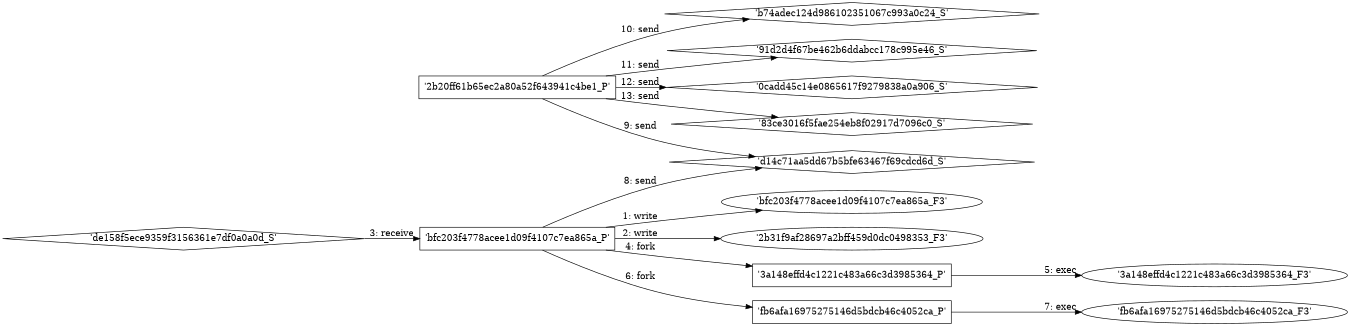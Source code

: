digraph "D:\Learning\Paper\apt\基于CTI的攻击预警\Dataset\攻击图\ASGfromALLCTI\Threat Roundup for March 18 to March 25.dot" {
rankdir="LR"
size="9"
fixedsize="false"
splines="true"
nodesep=0.3
ranksep=0
fontsize=10
overlap="scalexy"
engine= "neato"
	"'bfc203f4778acee1d09f4107c7ea865a_F3'" [node_type=file shape=ellipse]
	"'bfc203f4778acee1d09f4107c7ea865a_P'" [node_type=Process shape=box]
	"'bfc203f4778acee1d09f4107c7ea865a_P'" -> "'bfc203f4778acee1d09f4107c7ea865a_F3'" [label="1: write"]
	"'2b31f9af28697a2bff459d0dc0498353_F3'" [node_type=file shape=ellipse]
	"'bfc203f4778acee1d09f4107c7ea865a_P'" [node_type=Process shape=box]
	"'bfc203f4778acee1d09f4107c7ea865a_P'" -> "'2b31f9af28697a2bff459d0dc0498353_F3'" [label="2: write"]
	"'bfc203f4778acee1d09f4107c7ea865a_P'" [node_type=Process shape=box]
	"'de158f5ece9359f3156361e7df0a0a0d_S'" [node_type=Socket shape=diamond]
	"'de158f5ece9359f3156361e7df0a0a0d_S'" -> "'bfc203f4778acee1d09f4107c7ea865a_P'" [label="3: receive"]
	"'bfc203f4778acee1d09f4107c7ea865a_P'" [node_type=Process shape=box]
	"'3a148effd4c1221c483a66c3d3985364_P'" [node_type=Process shape=box]
	"'bfc203f4778acee1d09f4107c7ea865a_P'" -> "'3a148effd4c1221c483a66c3d3985364_P'" [label="4: fork"]
	"'3a148effd4c1221c483a66c3d3985364_P'" [node_type=Process shape=box]
	"'3a148effd4c1221c483a66c3d3985364_F3'" [node_type=File shape=ellipse]
	"'3a148effd4c1221c483a66c3d3985364_P'" -> "'3a148effd4c1221c483a66c3d3985364_F3'" [label="5: exec"]
	"'bfc203f4778acee1d09f4107c7ea865a_P'" [node_type=Process shape=box]
	"'fb6afa16975275146d5bdcb46c4052ca_P'" [node_type=Process shape=box]
	"'bfc203f4778acee1d09f4107c7ea865a_P'" -> "'fb6afa16975275146d5bdcb46c4052ca_P'" [label="6: fork"]
	"'fb6afa16975275146d5bdcb46c4052ca_P'" [node_type=Process shape=box]
	"'fb6afa16975275146d5bdcb46c4052ca_F3'" [node_type=File shape=ellipse]
	"'fb6afa16975275146d5bdcb46c4052ca_P'" -> "'fb6afa16975275146d5bdcb46c4052ca_F3'" [label="7: exec"]
	"'d14c71aa5dd67b5bfe63467f69cdcd6d_S'" [node_type=Socket shape=diamond]
	"'bfc203f4778acee1d09f4107c7ea865a_P'" [node_type=Process shape=box]
	"'bfc203f4778acee1d09f4107c7ea865a_P'" -> "'d14c71aa5dd67b5bfe63467f69cdcd6d_S'" [label="8: send"]
	"'d14c71aa5dd67b5bfe63467f69cdcd6d_S'" [node_type=Socket shape=diamond]
	"'2b20ff61b65ec2a80a52f643941c4be1_P'" [node_type=Process shape=box]
	"'2b20ff61b65ec2a80a52f643941c4be1_P'" -> "'d14c71aa5dd67b5bfe63467f69cdcd6d_S'" [label="9: send"]
	"'b74adec124d986102351067c993a0c24_S'" [node_type=Socket shape=diamond]
	"'2b20ff61b65ec2a80a52f643941c4be1_P'" [node_type=Process shape=box]
	"'2b20ff61b65ec2a80a52f643941c4be1_P'" -> "'b74adec124d986102351067c993a0c24_S'" [label="10: send"]
	"'91d2d4f67be462b6ddabcc178c995e46_S'" [node_type=Socket shape=diamond]
	"'2b20ff61b65ec2a80a52f643941c4be1_P'" [node_type=Process shape=box]
	"'2b20ff61b65ec2a80a52f643941c4be1_P'" -> "'91d2d4f67be462b6ddabcc178c995e46_S'" [label="11: send"]
	"'0cadd45c14e0865617f9279838a0a906_S'" [node_type=Socket shape=diamond]
	"'2b20ff61b65ec2a80a52f643941c4be1_P'" [node_type=Process shape=box]
	"'2b20ff61b65ec2a80a52f643941c4be1_P'" -> "'0cadd45c14e0865617f9279838a0a906_S'" [label="12: send"]
	"'83ce3016f5fae254eb8f02917d7096c0_S'" [node_type=Socket shape=diamond]
	"'2b20ff61b65ec2a80a52f643941c4be1_P'" [node_type=Process shape=box]
	"'2b20ff61b65ec2a80a52f643941c4be1_P'" -> "'83ce3016f5fae254eb8f02917d7096c0_S'" [label="13: send"]
}
